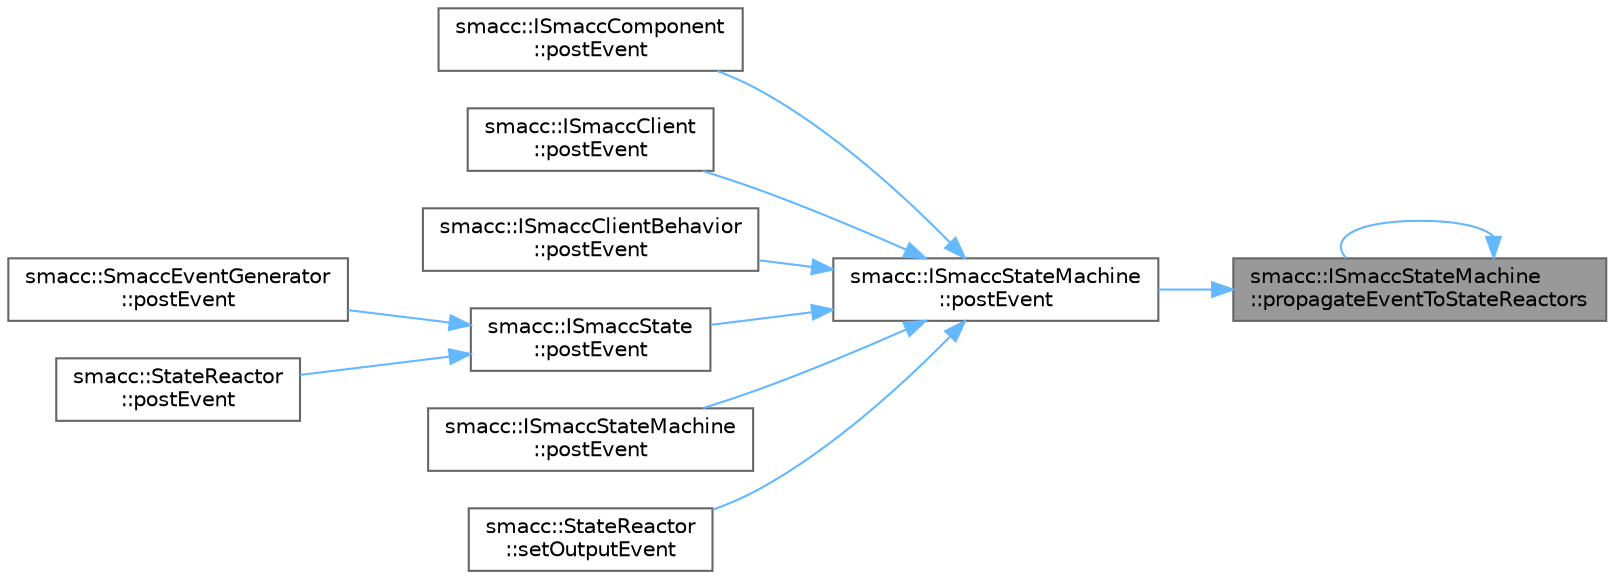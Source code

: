 digraph "smacc::ISmaccStateMachine::propagateEventToStateReactors"
{
 // LATEX_PDF_SIZE
  bgcolor="transparent";
  edge [fontname=Helvetica,fontsize=10,labelfontname=Helvetica,labelfontsize=10];
  node [fontname=Helvetica,fontsize=10,shape=box,height=0.2,width=0.4];
  rankdir="RL";
  Node1 [label="smacc::ISmaccStateMachine\l::propagateEventToStateReactors",height=0.2,width=0.4,color="gray40", fillcolor="grey60", style="filled", fontcolor="black",tooltip=" "];
  Node1 -> Node2 [dir="back",color="steelblue1",style="solid"];
  Node2 [label="smacc::ISmaccStateMachine\l::postEvent",height=0.2,width=0.4,color="grey40", fillcolor="white", style="filled",URL="$classsmacc_1_1ISmaccStateMachine.html#afcb6a216441aeaea2cba4e1ab12c366b",tooltip=" "];
  Node2 -> Node3 [dir="back",color="steelblue1",style="solid"];
  Node3 [label="smacc::ISmaccComponent\l::postEvent",height=0.2,width=0.4,color="grey40", fillcolor="white", style="filled",URL="$classsmacc_1_1ISmaccComponent.html#a687dead5b87a3b9781b9bf6ab0b7afa5",tooltip=" "];
  Node2 -> Node4 [dir="back",color="steelblue1",style="solid"];
  Node4 [label="smacc::ISmaccClient\l::postEvent",height=0.2,width=0.4,color="grey40", fillcolor="white", style="filled",URL="$classsmacc_1_1ISmaccClient.html#a46cbc0d695214efe40d29247323bfc80",tooltip=" "];
  Node2 -> Node5 [dir="back",color="steelblue1",style="solid"];
  Node5 [label="smacc::ISmaccClientBehavior\l::postEvent",height=0.2,width=0.4,color="grey40", fillcolor="white", style="filled",URL="$classsmacc_1_1ISmaccClientBehavior.html#af8c7fc75e85d717ecee0dcd254f71681",tooltip=" "];
  Node2 -> Node6 [dir="back",color="steelblue1",style="solid"];
  Node6 [label="smacc::ISmaccState\l::postEvent",height=0.2,width=0.4,color="grey40", fillcolor="white", style="filled",URL="$classsmacc_1_1ISmaccState.html#acef404ab3766ddf2892e8dad14a4a7cf",tooltip=" "];
  Node6 -> Node7 [dir="back",color="steelblue1",style="solid"];
  Node7 [label="smacc::SmaccEventGenerator\l::postEvent",height=0.2,width=0.4,color="grey40", fillcolor="white", style="filled",URL="$classsmacc_1_1SmaccEventGenerator.html#a0bc8c90df39c07d36f74e3dd60ad5c8d",tooltip=" "];
  Node6 -> Node8 [dir="back",color="steelblue1",style="solid"];
  Node8 [label="smacc::StateReactor\l::postEvent",height=0.2,width=0.4,color="grey40", fillcolor="white", style="filled",URL="$classsmacc_1_1StateReactor.html#a06303bdf908d04d5a6eb5f63131e68bd",tooltip=" "];
  Node2 -> Node9 [dir="back",color="steelblue1",style="solid"];
  Node9 [label="smacc::ISmaccStateMachine\l::postEvent",height=0.2,width=0.4,color="grey40", fillcolor="white", style="filled",URL="$classsmacc_1_1ISmaccStateMachine.html#a7a68162b2cadb10e51ab0d28d7aed307",tooltip=" "];
  Node2 -> Node10 [dir="back",color="steelblue1",style="solid"];
  Node10 [label="smacc::StateReactor\l::setOutputEvent",height=0.2,width=0.4,color="grey40", fillcolor="white", style="filled",URL="$classsmacc_1_1StateReactor.html#ae9d0dd0c8cdcc57f8881f0962040c8ed",tooltip=" "];
  Node1 -> Node1 [dir="back",color="steelblue1",style="solid"];
}
